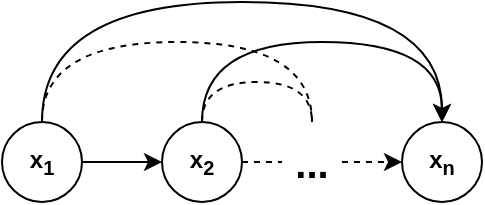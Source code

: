 <mxfile version="13.0.3" type="device"><diagram id="dQn1kzjgedU1vq9FUYbv" name="Page-1"><mxGraphModel dx="621" dy="461" grid="1" gridSize="10" guides="1" tooltips="1" connect="1" arrows="1" fold="1" page="1" pageScale="1" pageWidth="850" pageHeight="1100" math="0" shadow="0"><root><mxCell id="0"/><mxCell id="1" parent="0"/><mxCell id="_9Wm8c71wGKg9PJGn2zX-10" style="edgeStyle=orthogonalEdgeStyle;rounded=0;orthogonalLoop=1;jettySize=auto;html=1;exitX=1;exitY=0.5;exitDx=0;exitDy=0;entryX=0;entryY=0.5;entryDx=0;entryDy=0;" parent="1" source="_9Wm8c71wGKg9PJGn2zX-1" target="_9Wm8c71wGKg9PJGn2zX-2" edge="1"><mxGeometry relative="1" as="geometry"/></mxCell><mxCell id="E450zlLzd6RRENKXqMho-8" style="edgeStyle=orthogonalEdgeStyle;curved=1;orthogonalLoop=1;jettySize=auto;html=1;exitX=0.5;exitY=0;exitDx=0;exitDy=0;" edge="1" parent="1" source="_9Wm8c71wGKg9PJGn2zX-1"><mxGeometry relative="1" as="geometry"><mxPoint x="420" y="240.143" as="targetPoint"/><Array as="points"><mxPoint x="220" y="180"/><mxPoint x="420" y="180"/></Array></mxGeometry></mxCell><mxCell id="E450zlLzd6RRENKXqMho-12" style="edgeStyle=orthogonalEdgeStyle;curved=1;orthogonalLoop=1;jettySize=auto;html=1;exitX=0.5;exitY=0;exitDx=0;exitDy=0;entryX=0.5;entryY=0;entryDx=0;entryDy=0;dashed=1;endArrow=none;endFill=0;" edge="1" parent="1" source="_9Wm8c71wGKg9PJGn2zX-1" target="E450zlLzd6RRENKXqMho-5"><mxGeometry relative="1" as="geometry"><Array as="points"><mxPoint x="220" y="200"/><mxPoint x="355" y="200"/></Array></mxGeometry></mxCell><mxCell id="_9Wm8c71wGKg9PJGn2zX-1" value="&lt;b&gt;x&lt;sub&gt;1&lt;/sub&gt;&lt;/b&gt;" style="ellipse;whiteSpace=wrap;html=1;aspect=fixed;" parent="1" vertex="1"><mxGeometry x="200" y="240" width="40" height="40" as="geometry"/></mxCell><mxCell id="E450zlLzd6RRENKXqMho-7" style="edgeStyle=orthogonalEdgeStyle;curved=1;orthogonalLoop=1;jettySize=auto;html=1;exitX=0.5;exitY=0;exitDx=0;exitDy=0;entryX=0.5;entryY=0;entryDx=0;entryDy=0;" edge="1" parent="1" source="_9Wm8c71wGKg9PJGn2zX-2" target="_9Wm8c71wGKg9PJGn2zX-4"><mxGeometry relative="1" as="geometry"><Array as="points"><mxPoint x="300" y="200"/><mxPoint x="420" y="200"/></Array></mxGeometry></mxCell><mxCell id="E450zlLzd6RRENKXqMho-13" style="edgeStyle=orthogonalEdgeStyle;curved=1;orthogonalLoop=1;jettySize=auto;html=1;exitX=0.5;exitY=0;exitDx=0;exitDy=0;entryX=0.5;entryY=0;entryDx=0;entryDy=0;dashed=1;endArrow=none;endFill=0;" edge="1" parent="1" source="_9Wm8c71wGKg9PJGn2zX-2" target="E450zlLzd6RRENKXqMho-5"><mxGeometry relative="1" as="geometry"><Array as="points"><mxPoint x="300" y="220"/><mxPoint x="355" y="220"/></Array></mxGeometry></mxCell><mxCell id="_9Wm8c71wGKg9PJGn2zX-2" value="&lt;b&gt;x&lt;sub&gt;2&lt;/sub&gt;&lt;/b&gt;" style="ellipse;whiteSpace=wrap;html=1;aspect=fixed;" parent="1" vertex="1"><mxGeometry x="280" y="240" width="40" height="40" as="geometry"/></mxCell><mxCell id="_9Wm8c71wGKg9PJGn2zX-4" value="&lt;b&gt;x&lt;sub&gt;n&lt;/sub&gt;&lt;/b&gt;" style="ellipse;whiteSpace=wrap;html=1;aspect=fixed;" parent="1" vertex="1"><mxGeometry x="400" y="240" width="40" height="40" as="geometry"/></mxCell><mxCell id="_9Wm8c71wGKg9PJGn2zX-12" value="" style="endArrow=none;dashed=1;html=1;entryX=0;entryY=0.5;entryDx=0;entryDy=0;exitX=1;exitY=0.5;exitDx=0;exitDy=0;" parent="1" source="_9Wm8c71wGKg9PJGn2zX-2" target="E450zlLzd6RRENKXqMho-5" edge="1"><mxGeometry width="50" height="50" relative="1" as="geometry"><mxPoint x="320" y="320" as="sourcePoint"/><mxPoint x="340" y="260" as="targetPoint"/></mxGeometry></mxCell><mxCell id="_9Wm8c71wGKg9PJGn2zX-13" value="" style="endArrow=classic;dashed=1;html=1;exitX=1;exitY=0.5;exitDx=0;exitDy=0;entryX=0;entryY=0.5;entryDx=0;entryDy=0;endFill=1;" parent="1" source="E450zlLzd6RRENKXqMho-5" target="_9Wm8c71wGKg9PJGn2zX-4" edge="1"><mxGeometry width="50" height="50" relative="1" as="geometry"><mxPoint x="373.99" y="260" as="sourcePoint"/><mxPoint x="450" y="390" as="targetPoint"/></mxGeometry></mxCell><mxCell id="E450zlLzd6RRENKXqMho-5" value="&lt;font style=&quot;font-size: 20px&quot;&gt;...&lt;/font&gt;" style="text;html=1;strokeColor=none;fillColor=none;align=center;verticalAlign=middle;whiteSpace=wrap;rounded=0;fontStyle=1" vertex="1" parent="1"><mxGeometry x="340" y="240" width="30" height="40" as="geometry"/></mxCell></root></mxGraphModel></diagram></mxfile>